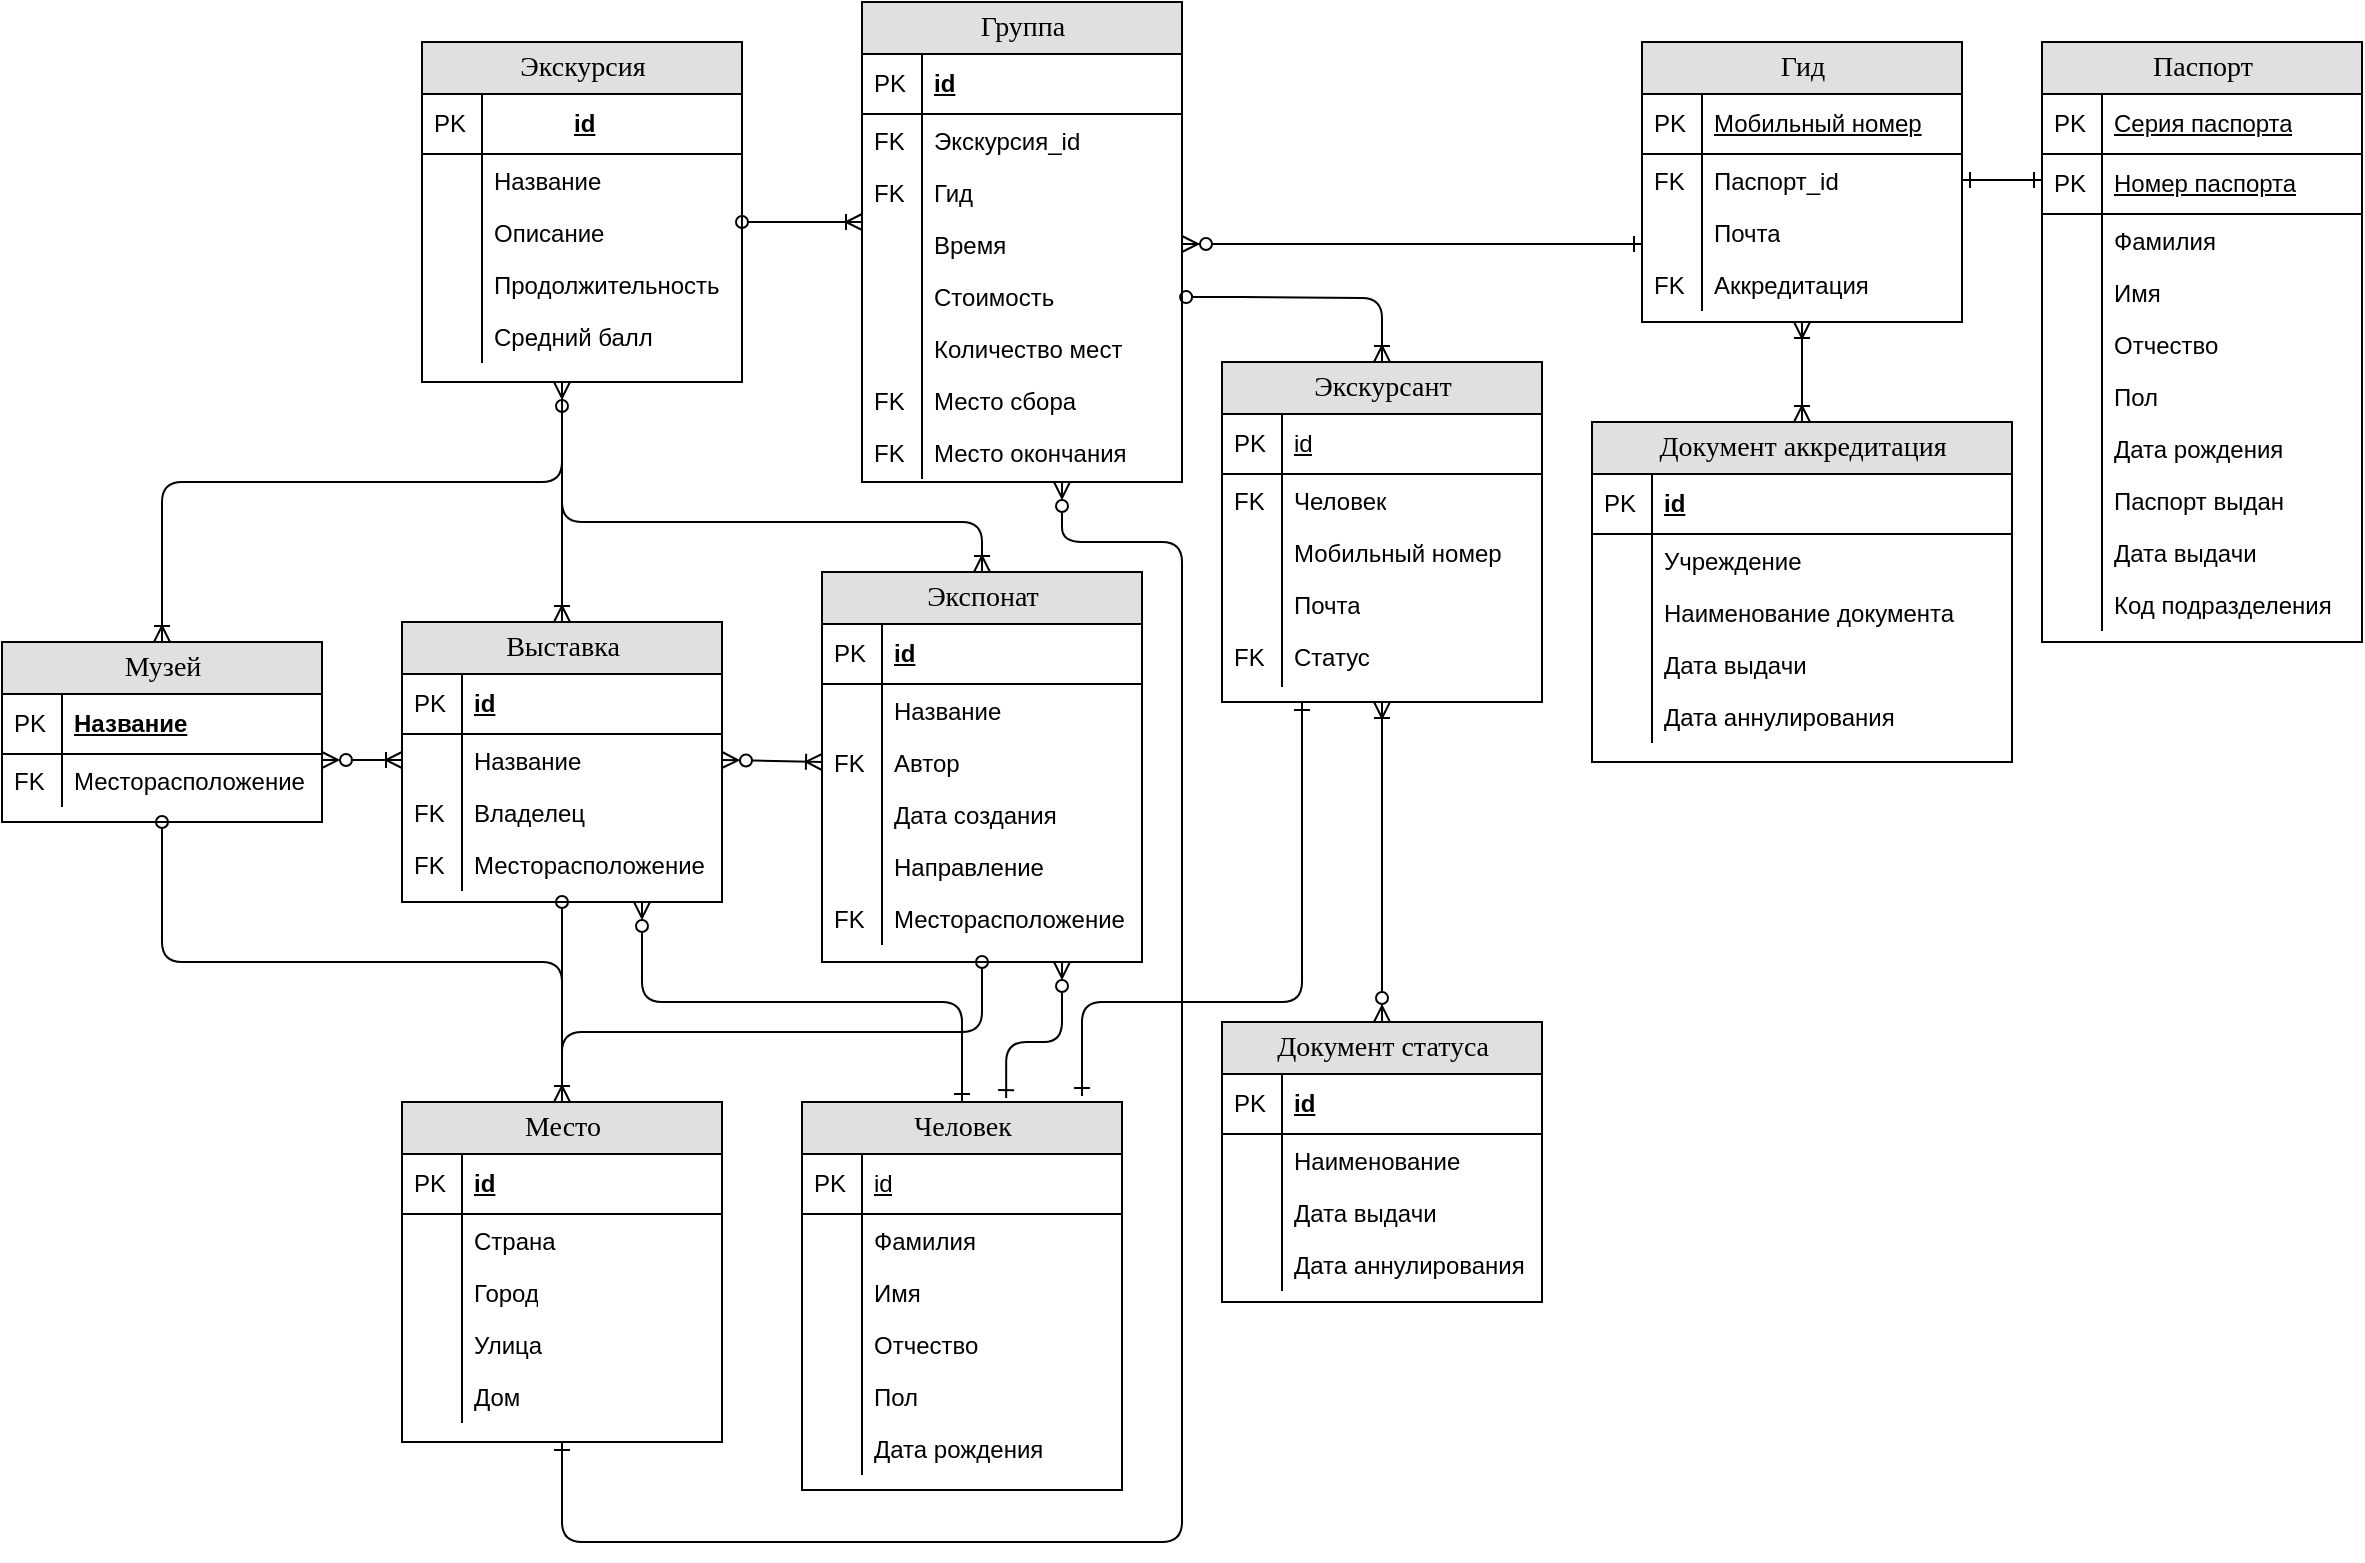 <mxfile version="15.5.8" type="device"><diagram name="Page-1" id="e56a1550-8fbb-45ad-956c-1786394a9013"><mxGraphModel dx="1866" dy="-24" grid="1" gridSize="10" guides="1" tooltips="1" connect="1" arrows="1" fold="1" page="1" pageScale="1" pageWidth="1100" pageHeight="850" background="none" math="0" shadow="0"><root><mxCell id="0"/><mxCell id="1" parent="0"/><mxCell id="u1jYamHM47Ln7ukONdPh-6" value="Экскурсия" style="swimlane;html=1;fontStyle=0;childLayout=stackLayout;horizontal=1;startSize=26;fillColor=#e0e0e0;horizontalStack=0;resizeParent=1;resizeLast=0;collapsible=1;marginBottom=0;swimlaneFillColor=#ffffff;align=center;rounded=0;shadow=0;comic=0;labelBackgroundColor=none;strokeWidth=1;fontFamily=Verdana;fontSize=14;swimlaneLine=1;" parent="1" vertex="1"><mxGeometry x="250" y="930" width="160" height="170" as="geometry"/></mxCell><mxCell id="u1jYamHM47Ln7ukONdPh-7" value="&lt;blockquote style=&quot;margin: 0 0 0 40px ; border: none ; padding: 0px&quot;&gt;id&lt;/blockquote&gt;" style="shape=partialRectangle;top=0;left=0;right=0;bottom=1;html=1;align=left;verticalAlign=middle;fillColor=none;spacingLeft=34;spacingRight=4;whiteSpace=wrap;overflow=hidden;rotatable=0;points=[[0,0.5],[1,0.5]];portConstraint=eastwest;dropTarget=0;fontStyle=5;" parent="u1jYamHM47Ln7ukONdPh-6" vertex="1"><mxGeometry y="26" width="160" height="30" as="geometry"/></mxCell><mxCell id="u1jYamHM47Ln7ukONdPh-8" value="PK" style="shape=partialRectangle;top=0;left=0;bottom=0;html=1;fillColor=none;align=left;verticalAlign=middle;spacingLeft=4;spacingRight=4;whiteSpace=wrap;overflow=hidden;rotatable=0;points=[];portConstraint=eastwest;part=1;" parent="u1jYamHM47Ln7ukONdPh-7" vertex="1" connectable="0"><mxGeometry width="30" height="30" as="geometry"/></mxCell><mxCell id="u1jYamHM47Ln7ukONdPh-207" value="Название" style="shape=partialRectangle;top=0;left=0;right=0;bottom=0;html=1;align=left;verticalAlign=top;fillColor=none;spacingLeft=34;spacingRight=4;whiteSpace=wrap;overflow=hidden;rotatable=0;points=[[0,0.5],[1,0.5]];portConstraint=eastwest;dropTarget=0;" parent="u1jYamHM47Ln7ukONdPh-6" vertex="1"><mxGeometry y="56" width="160" height="26" as="geometry"/></mxCell><mxCell id="u1jYamHM47Ln7ukONdPh-208" value="" style="shape=partialRectangle;top=0;left=0;bottom=0;html=1;fillColor=none;align=left;verticalAlign=top;spacingLeft=4;spacingRight=4;whiteSpace=wrap;overflow=hidden;rotatable=0;points=[];portConstraint=eastwest;part=1;" parent="u1jYamHM47Ln7ukONdPh-207" vertex="1" connectable="0"><mxGeometry width="30" height="26" as="geometry"/></mxCell><mxCell id="u1jYamHM47Ln7ukONdPh-209" value="Описание" style="shape=partialRectangle;top=0;left=0;right=0;bottom=0;html=1;align=left;verticalAlign=top;fillColor=none;spacingLeft=34;spacingRight=4;whiteSpace=wrap;overflow=hidden;rotatable=0;points=[[0,0.5],[1,0.5]];portConstraint=eastwest;dropTarget=0;" parent="u1jYamHM47Ln7ukONdPh-6" vertex="1"><mxGeometry y="82" width="160" height="26" as="geometry"/></mxCell><mxCell id="u1jYamHM47Ln7ukONdPh-210" value="" style="shape=partialRectangle;top=0;left=0;bottom=0;html=1;fillColor=none;align=left;verticalAlign=top;spacingLeft=4;spacingRight=4;whiteSpace=wrap;overflow=hidden;rotatable=0;points=[];portConstraint=eastwest;part=1;" parent="u1jYamHM47Ln7ukONdPh-209" vertex="1" connectable="0"><mxGeometry width="30" height="26" as="geometry"/></mxCell><mxCell id="u1jYamHM47Ln7ukONdPh-142" value="Продолжительность" style="shape=partialRectangle;top=0;left=0;right=0;bottom=0;html=1;align=left;verticalAlign=top;fillColor=none;spacingLeft=34;spacingRight=4;whiteSpace=wrap;overflow=hidden;rotatable=0;points=[[0,0.5],[1,0.5]];portConstraint=eastwest;dropTarget=0;" parent="u1jYamHM47Ln7ukONdPh-6" vertex="1"><mxGeometry y="108" width="160" height="26" as="geometry"/></mxCell><mxCell id="u1jYamHM47Ln7ukONdPh-143" value="" style="shape=partialRectangle;top=0;left=0;bottom=0;html=1;fillColor=none;align=left;verticalAlign=top;spacingLeft=4;spacingRight=4;whiteSpace=wrap;overflow=hidden;rotatable=0;points=[];portConstraint=eastwest;part=1;" parent="u1jYamHM47Ln7ukONdPh-142" vertex="1" connectable="0"><mxGeometry width="30" height="26" as="geometry"/></mxCell><mxCell id="u1jYamHM47Ln7ukONdPh-193" value="Средний балл" style="shape=partialRectangle;top=0;left=0;right=0;bottom=0;html=1;align=left;verticalAlign=top;fillColor=none;spacingLeft=34;spacingRight=4;whiteSpace=wrap;overflow=hidden;rotatable=0;points=[[0,0.5],[1,0.5]];portConstraint=eastwest;dropTarget=0;" parent="u1jYamHM47Ln7ukONdPh-6" vertex="1"><mxGeometry y="134" width="160" height="26" as="geometry"/></mxCell><mxCell id="u1jYamHM47Ln7ukONdPh-194" value="" style="shape=partialRectangle;top=0;left=0;bottom=0;html=1;fillColor=none;align=left;verticalAlign=top;spacingLeft=4;spacingRight=4;whiteSpace=wrap;overflow=hidden;rotatable=0;points=[];portConstraint=eastwest;part=1;" parent="u1jYamHM47Ln7ukONdPh-193" vertex="1" connectable="0"><mxGeometry width="30" height="26" as="geometry"/></mxCell><mxCell id="u1jYamHM47Ln7ukONdPh-17" value="Группа" style="swimlane;html=1;fontStyle=0;childLayout=stackLayout;horizontal=1;startSize=26;fillColor=#e0e0e0;horizontalStack=0;resizeParent=1;resizeLast=0;collapsible=1;marginBottom=0;swimlaneFillColor=#ffffff;align=center;rounded=0;shadow=0;comic=0;labelBackgroundColor=none;strokeWidth=1;fontFamily=Verdana;fontSize=14;swimlaneLine=1;" parent="1" vertex="1"><mxGeometry x="470" y="910" width="160" height="240" as="geometry"/></mxCell><mxCell id="u1jYamHM47Ln7ukONdPh-18" value="id" style="shape=partialRectangle;top=0;left=0;right=0;bottom=1;html=1;align=left;verticalAlign=middle;fillColor=none;spacingLeft=34;spacingRight=4;whiteSpace=wrap;overflow=hidden;rotatable=0;points=[[0,0.5],[1,0.5]];portConstraint=eastwest;dropTarget=0;fontStyle=5;" parent="u1jYamHM47Ln7ukONdPh-17" vertex="1"><mxGeometry y="26" width="160" height="30" as="geometry"/></mxCell><mxCell id="u1jYamHM47Ln7ukONdPh-19" value="PK" style="shape=partialRectangle;top=0;left=0;bottom=0;html=1;fillColor=none;align=left;verticalAlign=middle;spacingLeft=4;spacingRight=4;whiteSpace=wrap;overflow=hidden;rotatable=0;points=[];portConstraint=eastwest;part=1;" parent="u1jYamHM47Ln7ukONdPh-18" vertex="1" connectable="0"><mxGeometry width="30" height="30" as="geometry"/></mxCell><mxCell id="u1jYamHM47Ln7ukONdPh-203" value="Экскурсия_id&lt;br&gt;" style="shape=partialRectangle;top=0;left=0;right=0;bottom=0;html=1;align=left;verticalAlign=top;fillColor=none;spacingLeft=34;spacingRight=4;whiteSpace=wrap;overflow=hidden;rotatable=0;points=[[0,0.5],[1,0.5]];portConstraint=eastwest;dropTarget=0;" parent="u1jYamHM47Ln7ukONdPh-17" vertex="1"><mxGeometry y="56" width="160" height="26" as="geometry"/></mxCell><mxCell id="u1jYamHM47Ln7ukONdPh-204" value="FK" style="shape=partialRectangle;top=0;left=0;bottom=0;html=1;fillColor=none;align=left;verticalAlign=top;spacingLeft=4;spacingRight=4;whiteSpace=wrap;overflow=hidden;rotatable=0;points=[];portConstraint=eastwest;part=1;" parent="u1jYamHM47Ln7ukONdPh-203" vertex="1" connectable="0"><mxGeometry width="30" height="26" as="geometry"/></mxCell><mxCell id="u1jYamHM47Ln7ukONdPh-144" value="Гид&lt;br&gt;" style="shape=partialRectangle;top=0;left=0;right=0;bottom=0;html=1;align=left;verticalAlign=top;fillColor=none;spacingLeft=34;spacingRight=4;whiteSpace=wrap;overflow=hidden;rotatable=0;points=[[0,0.5],[1,0.5]];portConstraint=eastwest;dropTarget=0;" parent="u1jYamHM47Ln7ukONdPh-17" vertex="1"><mxGeometry y="82" width="160" height="26" as="geometry"/></mxCell><mxCell id="u1jYamHM47Ln7ukONdPh-145" value="FK" style="shape=partialRectangle;top=0;left=0;bottom=0;html=1;fillColor=none;align=left;verticalAlign=top;spacingLeft=4;spacingRight=4;whiteSpace=wrap;overflow=hidden;rotatable=0;points=[];portConstraint=eastwest;part=1;" parent="u1jYamHM47Ln7ukONdPh-144" vertex="1" connectable="0"><mxGeometry width="30" height="26" as="geometry"/></mxCell><mxCell id="u1jYamHM47Ln7ukONdPh-148" value="Время" style="shape=partialRectangle;top=0;left=0;right=0;bottom=0;html=1;align=left;verticalAlign=top;fillColor=none;spacingLeft=34;spacingRight=4;whiteSpace=wrap;overflow=hidden;rotatable=0;points=[[0,0.5],[1,0.5]];portConstraint=eastwest;dropTarget=0;" parent="u1jYamHM47Ln7ukONdPh-17" vertex="1"><mxGeometry y="108" width="160" height="26" as="geometry"/></mxCell><mxCell id="u1jYamHM47Ln7ukONdPh-149" value="" style="shape=partialRectangle;top=0;left=0;bottom=0;html=1;fillColor=none;align=left;verticalAlign=top;spacingLeft=4;spacingRight=4;whiteSpace=wrap;overflow=hidden;rotatable=0;points=[];portConstraint=eastwest;part=1;" parent="u1jYamHM47Ln7ukONdPh-148" vertex="1" connectable="0"><mxGeometry width="30" height="26" as="geometry"/></mxCell><mxCell id="u1jYamHM47Ln7ukONdPh-146" value="Стоимость" style="shape=partialRectangle;top=0;left=0;right=0;bottom=0;html=1;align=left;verticalAlign=top;fillColor=none;spacingLeft=34;spacingRight=4;whiteSpace=wrap;overflow=hidden;rotatable=0;points=[[0,0.5],[1,0.5]];portConstraint=eastwest;dropTarget=0;" parent="u1jYamHM47Ln7ukONdPh-17" vertex="1"><mxGeometry y="134" width="160" height="26" as="geometry"/></mxCell><mxCell id="u1jYamHM47Ln7ukONdPh-147" value="" style="shape=partialRectangle;top=0;left=0;bottom=0;html=1;fillColor=none;align=left;verticalAlign=top;spacingLeft=4;spacingRight=4;whiteSpace=wrap;overflow=hidden;rotatable=0;points=[];portConstraint=eastwest;part=1;" parent="u1jYamHM47Ln7ukONdPh-146" vertex="1" connectable="0"><mxGeometry width="30" height="26" as="geometry"/></mxCell><mxCell id="u1jYamHM47Ln7ukONdPh-183" value="Количество мест" style="shape=partialRectangle;top=0;left=0;right=0;bottom=0;html=1;align=left;verticalAlign=top;fillColor=none;spacingLeft=34;spacingRight=4;whiteSpace=wrap;overflow=hidden;rotatable=0;points=[[0,0.5],[1,0.5]];portConstraint=eastwest;dropTarget=0;" parent="u1jYamHM47Ln7ukONdPh-17" vertex="1"><mxGeometry y="160" width="160" height="26" as="geometry"/></mxCell><mxCell id="u1jYamHM47Ln7ukONdPh-184" value="" style="shape=partialRectangle;top=0;left=0;bottom=0;html=1;fillColor=none;align=left;verticalAlign=top;spacingLeft=4;spacingRight=4;whiteSpace=wrap;overflow=hidden;rotatable=0;points=[];portConstraint=eastwest;part=1;" parent="u1jYamHM47Ln7ukONdPh-183" vertex="1" connectable="0"><mxGeometry width="30" height="26" as="geometry"/></mxCell><mxCell id="u1jYamHM47Ln7ukONdPh-212" value="Место сбора" style="shape=partialRectangle;top=0;left=0;right=0;bottom=0;html=1;align=left;verticalAlign=top;fillColor=none;spacingLeft=34;spacingRight=4;whiteSpace=wrap;overflow=hidden;rotatable=0;points=[[0,0.5],[1,0.5]];portConstraint=eastwest;dropTarget=0;" parent="u1jYamHM47Ln7ukONdPh-17" vertex="1"><mxGeometry y="186" width="160" height="26" as="geometry"/></mxCell><mxCell id="u1jYamHM47Ln7ukONdPh-213" value="FK&lt;br&gt;" style="shape=partialRectangle;top=0;left=0;bottom=0;html=1;fillColor=none;align=left;verticalAlign=top;spacingLeft=4;spacingRight=4;whiteSpace=wrap;overflow=hidden;rotatable=0;points=[];portConstraint=eastwest;part=1;" parent="u1jYamHM47Ln7ukONdPh-212" vertex="1" connectable="0"><mxGeometry width="30" height="26" as="geometry"/></mxCell><mxCell id="u1jYamHM47Ln7ukONdPh-214" value="Место окончания" style="shape=partialRectangle;top=0;left=0;right=0;bottom=0;html=1;align=left;verticalAlign=top;fillColor=none;spacingLeft=34;spacingRight=4;whiteSpace=wrap;overflow=hidden;rotatable=0;points=[[0,0.5],[1,0.5]];portConstraint=eastwest;dropTarget=0;" parent="u1jYamHM47Ln7ukONdPh-17" vertex="1"><mxGeometry y="212" width="160" height="26" as="geometry"/></mxCell><mxCell id="u1jYamHM47Ln7ukONdPh-215" value="FK&lt;br&gt;" style="shape=partialRectangle;top=0;left=0;bottom=0;html=1;fillColor=none;align=left;verticalAlign=top;spacingLeft=4;spacingRight=4;whiteSpace=wrap;overflow=hidden;rotatable=0;points=[];portConstraint=eastwest;part=1;" parent="u1jYamHM47Ln7ukONdPh-214" vertex="1" connectable="0"><mxGeometry width="30" height="26" as="geometry"/></mxCell><mxCell id="u1jYamHM47Ln7ukONdPh-24" value="Музей" style="swimlane;html=1;fontStyle=0;childLayout=stackLayout;horizontal=1;startSize=26;fillColor=#e0e0e0;horizontalStack=0;resizeParent=1;resizeLast=0;collapsible=1;marginBottom=0;swimlaneFillColor=#ffffff;align=center;rounded=0;shadow=0;comic=0;labelBackgroundColor=none;strokeWidth=1;fontFamily=Verdana;fontSize=14;swimlaneLine=1;" parent="1" vertex="1"><mxGeometry x="40" y="1230" width="160" height="90" as="geometry"/></mxCell><mxCell id="u1jYamHM47Ln7ukONdPh-25" value="Название" style="shape=partialRectangle;top=0;left=0;right=0;bottom=1;html=1;align=left;verticalAlign=middle;fillColor=none;spacingLeft=34;spacingRight=4;whiteSpace=wrap;overflow=hidden;rotatable=0;points=[[0,0.5],[1,0.5]];portConstraint=eastwest;dropTarget=0;fontStyle=5;" parent="u1jYamHM47Ln7ukONdPh-24" vertex="1"><mxGeometry y="26" width="160" height="30" as="geometry"/></mxCell><mxCell id="u1jYamHM47Ln7ukONdPh-26" value="PK" style="shape=partialRectangle;top=0;left=0;bottom=0;html=1;fillColor=none;align=left;verticalAlign=middle;spacingLeft=4;spacingRight=4;whiteSpace=wrap;overflow=hidden;rotatable=0;points=[];portConstraint=eastwest;part=1;" parent="u1jYamHM47Ln7ukONdPh-25" vertex="1" connectable="0"><mxGeometry width="30" height="30" as="geometry"/></mxCell><mxCell id="u1jYamHM47Ln7ukONdPh-232" value="Месторасположение" style="shape=partialRectangle;top=0;left=0;right=0;bottom=0;html=1;align=left;verticalAlign=top;fillColor=none;spacingLeft=34;spacingRight=4;whiteSpace=wrap;overflow=hidden;rotatable=0;points=[[0,0.5],[1,0.5]];portConstraint=eastwest;dropTarget=0;" parent="u1jYamHM47Ln7ukONdPh-24" vertex="1"><mxGeometry y="56" width="160" height="26" as="geometry"/></mxCell><mxCell id="u1jYamHM47Ln7ukONdPh-233" value="FK" style="shape=partialRectangle;top=0;left=0;bottom=0;html=1;fillColor=none;align=left;verticalAlign=top;spacingLeft=4;spacingRight=4;whiteSpace=wrap;overflow=hidden;rotatable=0;points=[];portConstraint=eastwest;part=1;" parent="u1jYamHM47Ln7ukONdPh-232" vertex="1" connectable="0"><mxGeometry width="30" height="26" as="geometry"/></mxCell><mxCell id="u1jYamHM47Ln7ukONdPh-40" value="Выставка" style="swimlane;html=1;fontStyle=0;childLayout=stackLayout;horizontal=1;startSize=26;fillColor=#e0e0e0;horizontalStack=0;resizeParent=1;resizeLast=0;collapsible=1;marginBottom=0;swimlaneFillColor=#ffffff;align=center;rounded=0;shadow=0;comic=0;labelBackgroundColor=none;strokeWidth=1;fontFamily=Verdana;fontSize=14;swimlaneLine=1;" parent="1" vertex="1"><mxGeometry x="240" y="1220" width="160" height="140" as="geometry"/></mxCell><mxCell id="u1jYamHM47Ln7ukONdPh-41" value="id" style="shape=partialRectangle;top=0;left=0;right=0;bottom=1;html=1;align=left;verticalAlign=middle;fillColor=none;spacingLeft=34;spacingRight=4;whiteSpace=wrap;overflow=hidden;rotatable=0;points=[[0,0.5],[1,0.5]];portConstraint=eastwest;dropTarget=0;fontStyle=5;" parent="u1jYamHM47Ln7ukONdPh-40" vertex="1"><mxGeometry y="26" width="160" height="30" as="geometry"/></mxCell><mxCell id="u1jYamHM47Ln7ukONdPh-42" value="PK" style="shape=partialRectangle;top=0;left=0;bottom=0;html=1;fillColor=none;align=left;verticalAlign=middle;spacingLeft=4;spacingRight=4;whiteSpace=wrap;overflow=hidden;rotatable=0;points=[];portConstraint=eastwest;part=1;" parent="u1jYamHM47Ln7ukONdPh-41" vertex="1" connectable="0"><mxGeometry width="30" height="30" as="geometry"/></mxCell><mxCell id="u1jYamHM47Ln7ukONdPh-43" value="Название" style="shape=partialRectangle;top=0;left=0;right=0;bottom=0;html=1;align=left;verticalAlign=top;fillColor=none;spacingLeft=34;spacingRight=4;whiteSpace=wrap;overflow=hidden;rotatable=0;points=[[0,0.5],[1,0.5]];portConstraint=eastwest;dropTarget=0;" parent="u1jYamHM47Ln7ukONdPh-40" vertex="1"><mxGeometry y="56" width="160" height="26" as="geometry"/></mxCell><mxCell id="u1jYamHM47Ln7ukONdPh-44" value="" style="shape=partialRectangle;top=0;left=0;bottom=0;html=1;fillColor=none;align=left;verticalAlign=top;spacingLeft=4;spacingRight=4;whiteSpace=wrap;overflow=hidden;rotatable=0;points=[];portConstraint=eastwest;part=1;" parent="u1jYamHM47Ln7ukONdPh-43" vertex="1" connectable="0"><mxGeometry width="30" height="26" as="geometry"/></mxCell><mxCell id="u1jYamHM47Ln7ukONdPh-130" value="Владелец" style="shape=partialRectangle;top=0;left=0;right=0;bottom=0;html=1;align=left;verticalAlign=top;fillColor=none;spacingLeft=34;spacingRight=4;whiteSpace=wrap;overflow=hidden;rotatable=0;points=[[0,0.5],[1,0.5]];portConstraint=eastwest;dropTarget=0;" parent="u1jYamHM47Ln7ukONdPh-40" vertex="1"><mxGeometry y="82" width="160" height="26" as="geometry"/></mxCell><mxCell id="u1jYamHM47Ln7ukONdPh-131" value="FK" style="shape=partialRectangle;top=0;left=0;bottom=0;html=1;fillColor=none;align=left;verticalAlign=top;spacingLeft=4;spacingRight=4;whiteSpace=wrap;overflow=hidden;rotatable=0;points=[];portConstraint=eastwest;part=1;" parent="u1jYamHM47Ln7ukONdPh-130" vertex="1" connectable="0"><mxGeometry width="30" height="26" as="geometry"/></mxCell><mxCell id="u1jYamHM47Ln7ukONdPh-230" value="Месторасположение" style="shape=partialRectangle;top=0;left=0;right=0;bottom=0;html=1;align=left;verticalAlign=top;fillColor=none;spacingLeft=34;spacingRight=4;whiteSpace=wrap;overflow=hidden;rotatable=0;points=[[0,0.5],[1,0.5]];portConstraint=eastwest;dropTarget=0;" parent="u1jYamHM47Ln7ukONdPh-40" vertex="1"><mxGeometry y="108" width="160" height="26" as="geometry"/></mxCell><mxCell id="u1jYamHM47Ln7ukONdPh-231" value="FK" style="shape=partialRectangle;top=0;left=0;bottom=0;html=1;fillColor=none;align=left;verticalAlign=top;spacingLeft=4;spacingRight=4;whiteSpace=wrap;overflow=hidden;rotatable=0;points=[];portConstraint=eastwest;part=1;" parent="u1jYamHM47Ln7ukONdPh-230" vertex="1" connectable="0"><mxGeometry width="30" height="26" as="geometry"/></mxCell><mxCell id="u1jYamHM47Ln7ukONdPh-45" value="Экспонат" style="swimlane;html=1;fontStyle=0;childLayout=stackLayout;horizontal=1;startSize=26;fillColor=#e0e0e0;horizontalStack=0;resizeParent=1;resizeLast=0;collapsible=1;marginBottom=0;swimlaneFillColor=#ffffff;align=center;rounded=0;shadow=0;comic=0;labelBackgroundColor=none;strokeWidth=1;fontFamily=Verdana;fontSize=14;swimlaneLine=1;" parent="1" vertex="1"><mxGeometry x="450" y="1195" width="160" height="195" as="geometry"/></mxCell><mxCell id="u1jYamHM47Ln7ukONdPh-46" value="id" style="shape=partialRectangle;top=0;left=0;right=0;bottom=1;html=1;align=left;verticalAlign=middle;fillColor=none;spacingLeft=34;spacingRight=4;whiteSpace=wrap;overflow=hidden;rotatable=0;points=[[0,0.5],[1,0.5]];portConstraint=eastwest;dropTarget=0;fontStyle=5;" parent="u1jYamHM47Ln7ukONdPh-45" vertex="1"><mxGeometry y="26" width="160" height="30" as="geometry"/></mxCell><mxCell id="u1jYamHM47Ln7ukONdPh-47" value="PK" style="shape=partialRectangle;top=0;left=0;bottom=0;html=1;fillColor=none;align=left;verticalAlign=middle;spacingLeft=4;spacingRight=4;whiteSpace=wrap;overflow=hidden;rotatable=0;points=[];portConstraint=eastwest;part=1;" parent="u1jYamHM47Ln7ukONdPh-46" vertex="1" connectable="0"><mxGeometry width="30" height="30" as="geometry"/></mxCell><mxCell id="u1jYamHM47Ln7ukONdPh-48" value="Название" style="shape=partialRectangle;top=0;left=0;right=0;bottom=0;html=1;align=left;verticalAlign=top;fillColor=none;spacingLeft=34;spacingRight=4;whiteSpace=wrap;overflow=hidden;rotatable=0;points=[[0,0.5],[1,0.5]];portConstraint=eastwest;dropTarget=0;" parent="u1jYamHM47Ln7ukONdPh-45" vertex="1"><mxGeometry y="56" width="160" height="26" as="geometry"/></mxCell><mxCell id="u1jYamHM47Ln7ukONdPh-49" value="" style="shape=partialRectangle;top=0;left=0;bottom=0;html=1;fillColor=none;align=left;verticalAlign=top;spacingLeft=4;spacingRight=4;whiteSpace=wrap;overflow=hidden;rotatable=0;points=[];portConstraint=eastwest;part=1;" parent="u1jYamHM47Ln7ukONdPh-48" vertex="1" connectable="0"><mxGeometry width="30" height="26" as="geometry"/></mxCell><mxCell id="u1jYamHM47Ln7ukONdPh-124" value="Автор" style="shape=partialRectangle;top=0;left=0;right=0;bottom=0;html=1;align=left;verticalAlign=top;fillColor=none;spacingLeft=34;spacingRight=4;whiteSpace=wrap;overflow=hidden;rotatable=0;points=[[0,0.5],[1,0.5]];portConstraint=eastwest;dropTarget=0;" parent="u1jYamHM47Ln7ukONdPh-45" vertex="1"><mxGeometry y="82" width="160" height="26" as="geometry"/></mxCell><mxCell id="u1jYamHM47Ln7ukONdPh-125" value="FK" style="shape=partialRectangle;top=0;left=0;bottom=0;html=1;fillColor=none;align=left;verticalAlign=top;spacingLeft=4;spacingRight=4;whiteSpace=wrap;overflow=hidden;rotatable=0;points=[];portConstraint=eastwest;part=1;" parent="u1jYamHM47Ln7ukONdPh-124" vertex="1" connectable="0"><mxGeometry width="30" height="26" as="geometry"/></mxCell><mxCell id="u1jYamHM47Ln7ukONdPh-126" value="Дата создания" style="shape=partialRectangle;top=0;left=0;right=0;bottom=0;html=1;align=left;verticalAlign=top;fillColor=none;spacingLeft=34;spacingRight=4;whiteSpace=wrap;overflow=hidden;rotatable=0;points=[[0,0.5],[1,0.5]];portConstraint=eastwest;dropTarget=0;" parent="u1jYamHM47Ln7ukONdPh-45" vertex="1"><mxGeometry y="108" width="160" height="26" as="geometry"/></mxCell><mxCell id="u1jYamHM47Ln7ukONdPh-127" value="" style="shape=partialRectangle;top=0;left=0;bottom=0;html=1;fillColor=none;align=left;verticalAlign=top;spacingLeft=4;spacingRight=4;whiteSpace=wrap;overflow=hidden;rotatable=0;points=[];portConstraint=eastwest;part=1;" parent="u1jYamHM47Ln7ukONdPh-126" vertex="1" connectable="0"><mxGeometry width="30" height="26" as="geometry"/></mxCell><mxCell id="u1jYamHM47Ln7ukONdPh-128" value="Направление" style="shape=partialRectangle;top=0;left=0;right=0;bottom=0;html=1;align=left;verticalAlign=top;fillColor=none;spacingLeft=34;spacingRight=4;whiteSpace=wrap;overflow=hidden;rotatable=0;points=[[0,0.5],[1,0.5]];portConstraint=eastwest;dropTarget=0;" parent="u1jYamHM47Ln7ukONdPh-45" vertex="1"><mxGeometry y="134" width="160" height="26" as="geometry"/></mxCell><mxCell id="u1jYamHM47Ln7ukONdPh-129" value="" style="shape=partialRectangle;top=0;left=0;bottom=0;html=1;fillColor=none;align=left;verticalAlign=top;spacingLeft=4;spacingRight=4;whiteSpace=wrap;overflow=hidden;rotatable=0;points=[];portConstraint=eastwest;part=1;" parent="u1jYamHM47Ln7ukONdPh-128" vertex="1" connectable="0"><mxGeometry width="30" height="26" as="geometry"/></mxCell><mxCell id="u1jYamHM47Ln7ukONdPh-134" value="Месторасположение" style="shape=partialRectangle;top=0;left=0;right=0;bottom=0;html=1;align=left;verticalAlign=top;fillColor=none;spacingLeft=34;spacingRight=4;whiteSpace=wrap;overflow=hidden;rotatable=0;points=[[0,0.5],[1,0.5]];portConstraint=eastwest;dropTarget=0;" parent="u1jYamHM47Ln7ukONdPh-45" vertex="1"><mxGeometry y="160" width="160" height="26" as="geometry"/></mxCell><mxCell id="u1jYamHM47Ln7ukONdPh-135" value="FK" style="shape=partialRectangle;top=0;left=0;bottom=0;html=1;fillColor=none;align=left;verticalAlign=top;spacingLeft=4;spacingRight=4;whiteSpace=wrap;overflow=hidden;rotatable=0;points=[];portConstraint=eastwest;part=1;" parent="u1jYamHM47Ln7ukONdPh-134" vertex="1" connectable="0"><mxGeometry width="30" height="26" as="geometry"/></mxCell><mxCell id="u1jYamHM47Ln7ukONdPh-60" value="Документ&amp;nbsp;аккредитация" style="swimlane;html=1;fontStyle=0;childLayout=stackLayout;horizontal=1;startSize=26;fillColor=#e0e0e0;horizontalStack=0;resizeParent=1;resizeLast=0;collapsible=1;marginBottom=0;swimlaneFillColor=#ffffff;align=center;rounded=0;shadow=0;comic=0;labelBackgroundColor=none;strokeWidth=1;fontFamily=Verdana;fontSize=14;swimlaneLine=1;" parent="1" vertex="1"><mxGeometry x="835" y="1120" width="210" height="170" as="geometry"/></mxCell><mxCell id="u1jYamHM47Ln7ukONdPh-61" value="id" style="shape=partialRectangle;top=0;left=0;right=0;bottom=1;html=1;align=left;verticalAlign=middle;fillColor=none;spacingLeft=34;spacingRight=4;whiteSpace=wrap;overflow=hidden;rotatable=0;points=[[0,0.5],[1,0.5]];portConstraint=eastwest;dropTarget=0;fontStyle=5;" parent="u1jYamHM47Ln7ukONdPh-60" vertex="1"><mxGeometry y="26" width="210" height="30" as="geometry"/></mxCell><mxCell id="u1jYamHM47Ln7ukONdPh-62" value="PK" style="shape=partialRectangle;top=0;left=0;bottom=0;html=1;fillColor=none;align=left;verticalAlign=middle;spacingLeft=4;spacingRight=4;whiteSpace=wrap;overflow=hidden;rotatable=0;points=[];portConstraint=eastwest;part=1;" parent="u1jYamHM47Ln7ukONdPh-61" vertex="1" connectable="0"><mxGeometry width="30" height="30" as="geometry"/></mxCell><mxCell id="u1jYamHM47Ln7ukONdPh-63" value="Учреждение" style="shape=partialRectangle;top=0;left=0;right=0;bottom=0;html=1;align=left;verticalAlign=top;fillColor=none;spacingLeft=34;spacingRight=4;whiteSpace=wrap;overflow=hidden;rotatable=0;points=[[0,0.5],[1,0.5]];portConstraint=eastwest;dropTarget=0;" parent="u1jYamHM47Ln7ukONdPh-60" vertex="1"><mxGeometry y="56" width="210" height="26" as="geometry"/></mxCell><mxCell id="u1jYamHM47Ln7ukONdPh-64" value="" style="shape=partialRectangle;top=0;left=0;bottom=0;html=1;fillColor=none;align=left;verticalAlign=top;spacingLeft=4;spacingRight=4;whiteSpace=wrap;overflow=hidden;rotatable=0;points=[];portConstraint=eastwest;part=1;" parent="u1jYamHM47Ln7ukONdPh-63" vertex="1" connectable="0"><mxGeometry width="30" height="26" as="geometry"/></mxCell><mxCell id="u1jYamHM47Ln7ukONdPh-205" value="Наименование документа" style="shape=partialRectangle;top=0;left=0;right=0;bottom=0;html=1;align=left;verticalAlign=top;fillColor=none;spacingLeft=34;spacingRight=4;whiteSpace=wrap;overflow=hidden;rotatable=0;points=[[0,0.5],[1,0.5]];portConstraint=eastwest;dropTarget=0;" parent="u1jYamHM47Ln7ukONdPh-60" vertex="1"><mxGeometry y="82" width="210" height="26" as="geometry"/></mxCell><mxCell id="u1jYamHM47Ln7ukONdPh-206" value="" style="shape=partialRectangle;top=0;left=0;bottom=0;html=1;fillColor=none;align=left;verticalAlign=top;spacingLeft=4;spacingRight=4;whiteSpace=wrap;overflow=hidden;rotatable=0;points=[];portConstraint=eastwest;part=1;" parent="u1jYamHM47Ln7ukONdPh-205" vertex="1" connectable="0"><mxGeometry width="30" height="26" as="geometry"/></mxCell><mxCell id="u1jYamHM47Ln7ukONdPh-247" value="Дата выдачи" style="shape=partialRectangle;top=0;left=0;right=0;bottom=0;html=1;align=left;verticalAlign=top;fillColor=none;spacingLeft=34;spacingRight=4;whiteSpace=wrap;overflow=hidden;rotatable=0;points=[[0,0.5],[1,0.5]];portConstraint=eastwest;dropTarget=0;" parent="u1jYamHM47Ln7ukONdPh-60" vertex="1"><mxGeometry y="108" width="210" height="26" as="geometry"/></mxCell><mxCell id="u1jYamHM47Ln7ukONdPh-248" value="" style="shape=partialRectangle;top=0;left=0;bottom=0;html=1;fillColor=none;align=left;verticalAlign=top;spacingLeft=4;spacingRight=4;whiteSpace=wrap;overflow=hidden;rotatable=0;points=[];portConstraint=eastwest;part=1;" parent="u1jYamHM47Ln7ukONdPh-247" vertex="1" connectable="0"><mxGeometry width="30" height="26" as="geometry"/></mxCell><mxCell id="u1jYamHM47Ln7ukONdPh-249" value="Дата&amp;nbsp;аннулирования" style="shape=partialRectangle;top=0;left=0;right=0;bottom=0;html=1;align=left;verticalAlign=top;fillColor=none;spacingLeft=34;spacingRight=4;whiteSpace=wrap;overflow=hidden;rotatable=0;points=[[0,0.5],[1,0.5]];portConstraint=eastwest;dropTarget=0;" parent="u1jYamHM47Ln7ukONdPh-60" vertex="1"><mxGeometry y="134" width="210" height="26" as="geometry"/></mxCell><mxCell id="u1jYamHM47Ln7ukONdPh-250" value="" style="shape=partialRectangle;top=0;left=0;bottom=0;html=1;fillColor=none;align=left;verticalAlign=top;spacingLeft=4;spacingRight=4;whiteSpace=wrap;overflow=hidden;rotatable=0;points=[];portConstraint=eastwest;part=1;" parent="u1jYamHM47Ln7ukONdPh-249" vertex="1" connectable="0"><mxGeometry width="30" height="26" as="geometry"/></mxCell><mxCell id="u1jYamHM47Ln7ukONdPh-65" value="Экскурсант" style="swimlane;html=1;fontStyle=0;childLayout=stackLayout;horizontal=1;startSize=26;fillColor=#e0e0e0;horizontalStack=0;resizeParent=1;resizeLast=0;collapsible=1;marginBottom=0;swimlaneFillColor=#ffffff;align=center;rounded=0;shadow=0;comic=0;labelBackgroundColor=none;strokeWidth=1;fontFamily=Verdana;fontSize=14;swimlaneLine=1;" parent="1" vertex="1"><mxGeometry x="650" y="1090" width="160" height="170" as="geometry"/></mxCell><mxCell id="u1jYamHM47Ln7ukONdPh-66" value="&lt;span style=&quot;font-weight: 400&quot;&gt;id&lt;/span&gt;" style="shape=partialRectangle;top=0;left=0;right=0;bottom=1;html=1;align=left;verticalAlign=middle;fillColor=none;spacingLeft=34;spacingRight=4;whiteSpace=wrap;overflow=hidden;rotatable=0;points=[[0,0.5],[1,0.5]];portConstraint=eastwest;dropTarget=0;fontStyle=5;" parent="u1jYamHM47Ln7ukONdPh-65" vertex="1"><mxGeometry y="26" width="160" height="30" as="geometry"/></mxCell><mxCell id="u1jYamHM47Ln7ukONdPh-67" value="PK" style="shape=partialRectangle;top=0;left=0;bottom=0;html=1;fillColor=none;align=left;verticalAlign=middle;spacingLeft=4;spacingRight=4;whiteSpace=wrap;overflow=hidden;rotatable=0;points=[];portConstraint=eastwest;part=1;" parent="u1jYamHM47Ln7ukONdPh-66" vertex="1" connectable="0"><mxGeometry width="30" height="30" as="geometry"/></mxCell><mxCell id="u1jYamHM47Ln7ukONdPh-83" value="Человек" style="shape=partialRectangle;top=0;left=0;right=0;bottom=0;html=1;align=left;verticalAlign=top;fillColor=none;spacingLeft=34;spacingRight=4;whiteSpace=wrap;overflow=hidden;rotatable=0;points=[[0,0.5],[1,0.5]];portConstraint=eastwest;dropTarget=0;" parent="u1jYamHM47Ln7ukONdPh-65" vertex="1"><mxGeometry y="56" width="160" height="26" as="geometry"/></mxCell><mxCell id="u1jYamHM47Ln7ukONdPh-84" value="FK" style="shape=partialRectangle;top=0;left=0;bottom=0;html=1;fillColor=none;align=left;verticalAlign=top;spacingLeft=4;spacingRight=4;whiteSpace=wrap;overflow=hidden;rotatable=0;points=[];portConstraint=eastwest;part=1;" parent="u1jYamHM47Ln7ukONdPh-83" vertex="1" connectable="0"><mxGeometry width="30" height="26" as="geometry"/></mxCell><mxCell id="FkDP2fybqb46jegFg3cv-2" value="&lt;span&gt;Мобильный номер&lt;/span&gt;" style="shape=partialRectangle;top=0;left=0;right=0;bottom=0;html=1;align=left;verticalAlign=top;fillColor=none;spacingLeft=34;spacingRight=4;whiteSpace=wrap;overflow=hidden;rotatable=0;points=[[0,0.5],[1,0.5]];portConstraint=eastwest;dropTarget=0;" parent="u1jYamHM47Ln7ukONdPh-65" vertex="1"><mxGeometry y="82" width="160" height="26" as="geometry"/></mxCell><mxCell id="FkDP2fybqb46jegFg3cv-3" value="" style="shape=partialRectangle;top=0;left=0;bottom=0;html=1;fillColor=none;align=left;verticalAlign=top;spacingLeft=4;spacingRight=4;whiteSpace=wrap;overflow=hidden;rotatable=0;points=[];portConstraint=eastwest;part=1;" parent="FkDP2fybqb46jegFg3cv-2" vertex="1" connectable="0"><mxGeometry width="30" height="26" as="geometry"/></mxCell><mxCell id="u1jYamHM47Ln7ukONdPh-89" value="Почта" style="shape=partialRectangle;top=0;left=0;right=0;bottom=0;html=1;align=left;verticalAlign=top;fillColor=none;spacingLeft=34;spacingRight=4;whiteSpace=wrap;overflow=hidden;rotatable=0;points=[[0,0.5],[1,0.5]];portConstraint=eastwest;dropTarget=0;" parent="u1jYamHM47Ln7ukONdPh-65" vertex="1"><mxGeometry y="108" width="160" height="26" as="geometry"/></mxCell><mxCell id="u1jYamHM47Ln7ukONdPh-90" value="" style="shape=partialRectangle;top=0;left=0;bottom=0;html=1;fillColor=none;align=left;verticalAlign=top;spacingLeft=4;spacingRight=4;whiteSpace=wrap;overflow=hidden;rotatable=0;points=[];portConstraint=eastwest;part=1;" parent="u1jYamHM47Ln7ukONdPh-89" vertex="1" connectable="0"><mxGeometry width="30" height="26" as="geometry"/></mxCell><mxCell id="u1jYamHM47Ln7ukONdPh-118" value="Статус" style="shape=partialRectangle;top=0;left=0;right=0;bottom=0;html=1;align=left;verticalAlign=top;fillColor=none;spacingLeft=34;spacingRight=4;whiteSpace=wrap;overflow=hidden;rotatable=0;points=[[0,0.5],[1,0.5]];portConstraint=eastwest;dropTarget=0;" parent="u1jYamHM47Ln7ukONdPh-65" vertex="1"><mxGeometry y="134" width="160" height="28" as="geometry"/></mxCell><mxCell id="u1jYamHM47Ln7ukONdPh-119" value="FK" style="shape=partialRectangle;top=0;left=0;bottom=0;html=1;fillColor=none;align=left;verticalAlign=top;spacingLeft=4;spacingRight=4;whiteSpace=wrap;overflow=hidden;rotatable=0;points=[];portConstraint=eastwest;part=1;" parent="u1jYamHM47Ln7ukONdPh-118" vertex="1" connectable="0"><mxGeometry width="30" height="28" as="geometry"/></mxCell><mxCell id="u1jYamHM47Ln7ukONdPh-202" value="" style="edgeStyle=none;rounded=1;orthogonalLoop=1;jettySize=auto;html=1;startArrow=ERzeroToMany;startFill=1;endArrow=ERoneToMany;endFill=0;entryX=0.5;entryY=1;entryDx=0;entryDy=0;" parent="1" source="u1jYamHM47Ln7ukONdPh-75" target="u1jYamHM47Ln7ukONdPh-65" edge="1"><mxGeometry relative="1" as="geometry"><mxPoint x="820" y="1480" as="targetPoint"/></mxGeometry></mxCell><mxCell id="u1jYamHM47Ln7ukONdPh-75" value="Документ статусa" style="swimlane;html=1;fontStyle=0;childLayout=stackLayout;horizontal=1;startSize=26;fillColor=#e0e0e0;horizontalStack=0;resizeParent=1;resizeLast=0;collapsible=1;marginBottom=0;swimlaneFillColor=#ffffff;align=center;rounded=0;shadow=0;comic=0;labelBackgroundColor=none;strokeWidth=1;fontFamily=Verdana;fontSize=14;swimlaneLine=1;" parent="1" vertex="1"><mxGeometry x="650" y="1420" width="160" height="140" as="geometry"/></mxCell><mxCell id="u1jYamHM47Ln7ukONdPh-76" value="id" style="shape=partialRectangle;top=0;left=0;right=0;bottom=1;html=1;align=left;verticalAlign=middle;fillColor=none;spacingLeft=34;spacingRight=4;whiteSpace=wrap;overflow=hidden;rotatable=0;points=[[0,0.5],[1,0.5]];portConstraint=eastwest;dropTarget=0;fontStyle=5;" parent="u1jYamHM47Ln7ukONdPh-75" vertex="1"><mxGeometry y="26" width="160" height="30" as="geometry"/></mxCell><mxCell id="u1jYamHM47Ln7ukONdPh-77" value="PK" style="shape=partialRectangle;top=0;left=0;bottom=0;html=1;fillColor=none;align=left;verticalAlign=middle;spacingLeft=4;spacingRight=4;whiteSpace=wrap;overflow=hidden;rotatable=0;points=[];portConstraint=eastwest;part=1;" parent="u1jYamHM47Ln7ukONdPh-76" vertex="1" connectable="0"><mxGeometry width="30" height="30" as="geometry"/></mxCell><mxCell id="u1jYamHM47Ln7ukONdPh-78" value="Наименование" style="shape=partialRectangle;top=0;left=0;right=0;bottom=0;html=1;align=left;verticalAlign=top;fillColor=none;spacingLeft=34;spacingRight=4;whiteSpace=wrap;overflow=hidden;rotatable=0;points=[[0,0.5],[1,0.5]];portConstraint=eastwest;dropTarget=0;" parent="u1jYamHM47Ln7ukONdPh-75" vertex="1"><mxGeometry y="56" width="160" height="26" as="geometry"/></mxCell><mxCell id="u1jYamHM47Ln7ukONdPh-79" value="" style="shape=partialRectangle;top=0;left=0;bottom=0;html=1;fillColor=none;align=left;verticalAlign=top;spacingLeft=4;spacingRight=4;whiteSpace=wrap;overflow=hidden;rotatable=0;points=[];portConstraint=eastwest;part=1;" parent="u1jYamHM47Ln7ukONdPh-78" vertex="1" connectable="0"><mxGeometry width="30" height="26" as="geometry"/></mxCell><mxCell id="u1jYamHM47Ln7ukONdPh-253" value="Дата выдачи" style="shape=partialRectangle;top=0;left=0;right=0;bottom=0;html=1;align=left;verticalAlign=top;fillColor=none;spacingLeft=34;spacingRight=4;whiteSpace=wrap;overflow=hidden;rotatable=0;points=[[0,0.5],[1,0.5]];portConstraint=eastwest;dropTarget=0;" parent="u1jYamHM47Ln7ukONdPh-75" vertex="1"><mxGeometry y="82" width="160" height="26" as="geometry"/></mxCell><mxCell id="u1jYamHM47Ln7ukONdPh-254" value="" style="shape=partialRectangle;top=0;left=0;bottom=0;html=1;fillColor=none;align=left;verticalAlign=top;spacingLeft=4;spacingRight=4;whiteSpace=wrap;overflow=hidden;rotatable=0;points=[];portConstraint=eastwest;part=1;" parent="u1jYamHM47Ln7ukONdPh-253" vertex="1" connectable="0"><mxGeometry width="30" height="26" as="geometry"/></mxCell><mxCell id="u1jYamHM47Ln7ukONdPh-255" value="Дата&amp;nbsp;аннулирования" style="shape=partialRectangle;top=0;left=0;right=0;bottom=0;html=1;align=left;verticalAlign=top;fillColor=none;spacingLeft=34;spacingRight=4;whiteSpace=wrap;overflow=hidden;rotatable=0;points=[[0,0.5],[1,0.5]];portConstraint=eastwest;dropTarget=0;" parent="u1jYamHM47Ln7ukONdPh-75" vertex="1"><mxGeometry y="108" width="160" height="26" as="geometry"/></mxCell><mxCell id="u1jYamHM47Ln7ukONdPh-256" value="" style="shape=partialRectangle;top=0;left=0;bottom=0;html=1;fillColor=none;align=left;verticalAlign=top;spacingLeft=4;spacingRight=4;whiteSpace=wrap;overflow=hidden;rotatable=0;points=[];portConstraint=eastwest;part=1;" parent="u1jYamHM47Ln7ukONdPh-255" vertex="1" connectable="0"><mxGeometry width="30" height="26" as="geometry"/></mxCell><mxCell id="u1jYamHM47Ln7ukONdPh-93" value="Гид" style="swimlane;html=1;fontStyle=0;childLayout=stackLayout;horizontal=1;startSize=26;fillColor=#e0e0e0;horizontalStack=0;resizeParent=1;resizeLast=0;collapsible=1;marginBottom=0;swimlaneFillColor=#ffffff;align=center;rounded=0;shadow=0;comic=0;labelBackgroundColor=none;strokeWidth=1;fontFamily=Verdana;fontSize=14;swimlaneLine=1;" parent="1" vertex="1"><mxGeometry x="860" y="930" width="160" height="140" as="geometry"/></mxCell><mxCell id="u1jYamHM47Ln7ukONdPh-94" value="&lt;span style=&quot;font-weight: 400&quot;&gt;Мобильный номер&lt;/span&gt;" style="shape=partialRectangle;top=0;left=0;right=0;bottom=1;html=1;align=left;verticalAlign=middle;fillColor=none;spacingLeft=34;spacingRight=4;whiteSpace=wrap;overflow=hidden;rotatable=0;points=[[0,0.5],[1,0.5]];portConstraint=eastwest;dropTarget=0;fontStyle=5;" parent="u1jYamHM47Ln7ukONdPh-93" vertex="1"><mxGeometry y="26" width="160" height="30" as="geometry"/></mxCell><mxCell id="u1jYamHM47Ln7ukONdPh-95" value="PK" style="shape=partialRectangle;top=0;left=0;bottom=0;html=1;fillColor=none;align=left;verticalAlign=middle;spacingLeft=4;spacingRight=4;whiteSpace=wrap;overflow=hidden;rotatable=0;points=[];portConstraint=eastwest;part=1;" parent="u1jYamHM47Ln7ukONdPh-94" vertex="1" connectable="0"><mxGeometry width="30" height="30" as="geometry"/></mxCell><mxCell id="FkDP2fybqb46jegFg3cv-42" value="Паспорт_id" style="shape=partialRectangle;top=0;left=0;right=0;bottom=0;html=1;align=left;verticalAlign=top;fillColor=none;spacingLeft=34;spacingRight=4;whiteSpace=wrap;overflow=hidden;rotatable=0;points=[[0,0.5],[1,0.5]];portConstraint=eastwest;dropTarget=0;" parent="u1jYamHM47Ln7ukONdPh-93" vertex="1"><mxGeometry y="56" width="160" height="26" as="geometry"/></mxCell><mxCell id="FkDP2fybqb46jegFg3cv-43" value="FK" style="shape=partialRectangle;top=0;left=0;bottom=0;html=1;fillColor=none;align=left;verticalAlign=top;spacingLeft=4;spacingRight=4;whiteSpace=wrap;overflow=hidden;rotatable=0;points=[];portConstraint=eastwest;part=1;" parent="FkDP2fybqb46jegFg3cv-42" vertex="1" connectable="0"><mxGeometry width="30" height="26" as="geometry"/></mxCell><mxCell id="u1jYamHM47Ln7ukONdPh-106" value="Почта" style="shape=partialRectangle;top=0;left=0;right=0;bottom=0;html=1;align=left;verticalAlign=top;fillColor=none;spacingLeft=34;spacingRight=4;whiteSpace=wrap;overflow=hidden;rotatable=0;points=[[0,0.5],[1,0.5]];portConstraint=eastwest;dropTarget=0;" parent="u1jYamHM47Ln7ukONdPh-93" vertex="1"><mxGeometry y="82" width="160" height="26" as="geometry"/></mxCell><mxCell id="u1jYamHM47Ln7ukONdPh-107" value="" style="shape=partialRectangle;top=0;left=0;bottom=0;html=1;fillColor=none;align=left;verticalAlign=top;spacingLeft=4;spacingRight=4;whiteSpace=wrap;overflow=hidden;rotatable=0;points=[];portConstraint=eastwest;part=1;" parent="u1jYamHM47Ln7ukONdPh-106" vertex="1" connectable="0"><mxGeometry width="30" height="26" as="geometry"/></mxCell><mxCell id="u1jYamHM47Ln7ukONdPh-122" value="Аккредитация" style="shape=partialRectangle;top=0;left=0;right=0;bottom=0;html=1;align=left;verticalAlign=top;fillColor=none;spacingLeft=34;spacingRight=4;whiteSpace=wrap;overflow=hidden;rotatable=0;points=[[0,0.5],[1,0.5]];portConstraint=eastwest;dropTarget=0;" parent="u1jYamHM47Ln7ukONdPh-93" vertex="1"><mxGeometry y="108" width="160" height="26" as="geometry"/></mxCell><mxCell id="u1jYamHM47Ln7ukONdPh-123" value="FK" style="shape=partialRectangle;top=0;left=0;bottom=0;html=1;fillColor=none;align=left;verticalAlign=top;spacingLeft=4;spacingRight=4;whiteSpace=wrap;overflow=hidden;rotatable=0;points=[];portConstraint=eastwest;part=1;" parent="u1jYamHM47Ln7ukONdPh-122" vertex="1" connectable="0"><mxGeometry width="30" height="26" as="geometry"/></mxCell><mxCell id="u1jYamHM47Ln7ukONdPh-185" value="" style="html=1;endArrow=ERzeroToMany;startArrow=ERoneToMany;labelBackgroundColor=none;fontFamily=Verdana;fontSize=14;entryX=1;entryY=0.5;exitX=0;exitY=0.5;exitDx=0;exitDy=0;entryDx=0;entryDy=0;startFill=0;endFill=0;" parent="1" source="u1jYamHM47Ln7ukONdPh-124" target="u1jYamHM47Ln7ukONdPh-43" edge="1"><mxGeometry width="100" height="100" relative="1" as="geometry"><mxPoint x="630" y="1379.458" as="sourcePoint"/><mxPoint x="510" y="1340.5" as="targetPoint"/></mxGeometry></mxCell><mxCell id="u1jYamHM47Ln7ukONdPh-186" value="" style="html=1;endArrow=ERzeroToMany;startArrow=ERoneToMany;labelBackgroundColor=none;fontFamily=Verdana;fontSize=14;exitX=0;exitY=0.5;exitDx=0;exitDy=0;startFill=0;endFill=0;" parent="1" source="u1jYamHM47Ln7ukONdPh-43" edge="1"><mxGeometry width="100" height="100" relative="1" as="geometry"><mxPoint x="380" y="1360.5" as="sourcePoint"/><mxPoint x="200" y="1289" as="targetPoint"/></mxGeometry></mxCell><mxCell id="u1jYamHM47Ln7ukONdPh-187" value="" style="html=1;endArrow=oval;startArrow=ERoneToMany;labelBackgroundColor=none;fontFamily=Verdana;fontSize=14;exitX=0;exitY=0.077;exitDx=0;exitDy=0;startFill=0;endFill=0;exitPerimeter=0;" parent="1" source="u1jYamHM47Ln7ukONdPh-148" edge="1"><mxGeometry width="100" height="100" relative="1" as="geometry"><mxPoint x="1230" y="1349.5" as="sourcePoint"/><mxPoint x="410" y="1020" as="targetPoint"/></mxGeometry></mxCell><mxCell id="u1jYamHM47Ln7ukONdPh-188" value="" style="html=1;endArrow=none;startArrow=ERoneToMany;labelBackgroundColor=none;fontFamily=Verdana;fontSize=14;exitX=0.5;exitY=0;exitDx=0;exitDy=0;startFill=0;endFill=0;edgeStyle=orthogonalEdgeStyle;" parent="1" source="u1jYamHM47Ln7ukONdPh-24" edge="1"><mxGeometry width="100" height="100" relative="1" as="geometry"><mxPoint x="720" y="1060" as="sourcePoint"/><mxPoint x="320" y="1100" as="targetPoint"/><Array as="points"><mxPoint x="120" y="1150"/><mxPoint x="320" y="1150"/></Array></mxGeometry></mxCell><mxCell id="u1jYamHM47Ln7ukONdPh-190" value="" style="html=1;endArrow=none;startArrow=ERoneToMany;labelBackgroundColor=none;fontFamily=Verdana;fontSize=14;startFill=0;endFill=0;" parent="1" source="u1jYamHM47Ln7ukONdPh-40" edge="1"><mxGeometry width="100" height="100" relative="1" as="geometry"><mxPoint x="120" y="1300" as="sourcePoint"/><mxPoint x="320" y="1100" as="targetPoint"/></mxGeometry></mxCell><mxCell id="u1jYamHM47Ln7ukONdPh-192" value="" style="html=1;endArrow=ERzeroToMany;startArrow=ERoneToMany;labelBackgroundColor=none;fontFamily=Verdana;fontSize=14;startFill=0;endFill=0;exitX=0.5;exitY=0;exitDx=0;exitDy=0;edgeStyle=orthogonalEdgeStyle;" parent="1" source="u1jYamHM47Ln7ukONdPh-45" edge="1"><mxGeometry width="100" height="100" relative="1" as="geometry"><mxPoint x="460" y="1310" as="sourcePoint"/><mxPoint x="320" y="1100" as="targetPoint"/><Array as="points"><mxPoint x="530" y="1170"/><mxPoint x="320" y="1170"/></Array></mxGeometry></mxCell><mxCell id="u1jYamHM47Ln7ukONdPh-197" value="" style="html=1;endArrow=ERone;startArrow=ERzeroToMany;labelBackgroundColor=none;fontFamily=Verdana;fontSize=14;exitX=1;exitY=0.5;exitDx=0;exitDy=0;startFill=1;endFill=0;" parent="1" source="u1jYamHM47Ln7ukONdPh-148" edge="1"><mxGeometry width="100" height="100" relative="1" as="geometry"><mxPoint x="880" y="1040" as="sourcePoint"/><mxPoint x="860" y="1031" as="targetPoint"/></mxGeometry></mxCell><mxCell id="u1jYamHM47Ln7ukONdPh-198" value="" style="html=1;endArrow=ERoneToMany;startArrow=oval;labelBackgroundColor=none;fontFamily=Verdana;fontSize=14;entryX=0.5;entryY=0;entryDx=0;entryDy=0;startFill=0;endFill=0;edgeStyle=orthogonalEdgeStyle;exitX=1.013;exitY=0.521;exitDx=0;exitDy=0;exitPerimeter=0;" parent="1" source="u1jYamHM47Ln7ukONdPh-146" target="u1jYamHM47Ln7ukONdPh-65" edge="1"><mxGeometry width="100" height="100" relative="1" as="geometry"><mxPoint x="640" y="1057" as="sourcePoint"/><mxPoint x="1030" y="1035" as="targetPoint"/><Array as="points"><mxPoint x="650" y="1058"/><mxPoint x="730" y="1058"/></Array></mxGeometry></mxCell><mxCell id="u1jYamHM47Ln7ukONdPh-199" value="" style="html=1;endArrow=ERoneToMany;startArrow=ERoneToMany;labelBackgroundColor=none;fontFamily=Verdana;fontSize=14;startFill=0;endFill=0;exitX=0.5;exitY=1;exitDx=0;exitDy=0;" parent="1" source="u1jYamHM47Ln7ukONdPh-93" target="u1jYamHM47Ln7ukONdPh-60" edge="1"><mxGeometry width="100" height="100" relative="1" as="geometry"><mxPoint x="1100" y="1300" as="sourcePoint"/><mxPoint x="1165" y="1725" as="targetPoint"/></mxGeometry></mxCell><mxCell id="u1jYamHM47Ln7ukONdPh-216" value="Место" style="swimlane;html=1;fontStyle=0;childLayout=stackLayout;horizontal=1;startSize=26;fillColor=#e0e0e0;horizontalStack=0;resizeParent=1;resizeLast=0;collapsible=1;marginBottom=0;swimlaneFillColor=#ffffff;align=center;rounded=0;shadow=0;comic=0;labelBackgroundColor=none;strokeWidth=1;fontFamily=Verdana;fontSize=14;swimlaneLine=1;" parent="1" vertex="1"><mxGeometry x="240" y="1460" width="160" height="170" as="geometry"/></mxCell><mxCell id="u1jYamHM47Ln7ukONdPh-217" value="id" style="shape=partialRectangle;top=0;left=0;right=0;bottom=1;html=1;align=left;verticalAlign=middle;fillColor=none;spacingLeft=34;spacingRight=4;whiteSpace=wrap;overflow=hidden;rotatable=0;points=[[0,0.5],[1,0.5]];portConstraint=eastwest;dropTarget=0;fontStyle=5;" parent="u1jYamHM47Ln7ukONdPh-216" vertex="1"><mxGeometry y="26" width="160" height="30" as="geometry"/></mxCell><mxCell id="u1jYamHM47Ln7ukONdPh-218" value="PK" style="shape=partialRectangle;top=0;left=0;bottom=0;html=1;fillColor=none;align=left;verticalAlign=middle;spacingLeft=4;spacingRight=4;whiteSpace=wrap;overflow=hidden;rotatable=0;points=[];portConstraint=eastwest;part=1;" parent="u1jYamHM47Ln7ukONdPh-217" vertex="1" connectable="0"><mxGeometry width="30" height="30" as="geometry"/></mxCell><mxCell id="u1jYamHM47Ln7ukONdPh-219" value="Страна" style="shape=partialRectangle;top=0;left=0;right=0;bottom=0;html=1;align=left;verticalAlign=top;fillColor=none;spacingLeft=34;spacingRight=4;whiteSpace=wrap;overflow=hidden;rotatable=0;points=[[0,0.5],[1,0.5]];portConstraint=eastwest;dropTarget=0;" parent="u1jYamHM47Ln7ukONdPh-216" vertex="1"><mxGeometry y="56" width="160" height="26" as="geometry"/></mxCell><mxCell id="u1jYamHM47Ln7ukONdPh-220" value="" style="shape=partialRectangle;top=0;left=0;bottom=0;html=1;fillColor=none;align=left;verticalAlign=top;spacingLeft=4;spacingRight=4;whiteSpace=wrap;overflow=hidden;rotatable=0;points=[];portConstraint=eastwest;part=1;" parent="u1jYamHM47Ln7ukONdPh-219" vertex="1" connectable="0"><mxGeometry width="30" height="26" as="geometry"/></mxCell><mxCell id="u1jYamHM47Ln7ukONdPh-238" value="Город" style="shape=partialRectangle;top=0;left=0;right=0;bottom=0;html=1;align=left;verticalAlign=top;fillColor=none;spacingLeft=34;spacingRight=4;whiteSpace=wrap;overflow=hidden;rotatable=0;points=[[0,0.5],[1,0.5]];portConstraint=eastwest;dropTarget=0;" parent="u1jYamHM47Ln7ukONdPh-216" vertex="1"><mxGeometry y="82" width="160" height="26" as="geometry"/></mxCell><mxCell id="u1jYamHM47Ln7ukONdPh-239" value="" style="shape=partialRectangle;top=0;left=0;bottom=0;html=1;fillColor=none;align=left;verticalAlign=top;spacingLeft=4;spacingRight=4;whiteSpace=wrap;overflow=hidden;rotatable=0;points=[];portConstraint=eastwest;part=1;" parent="u1jYamHM47Ln7ukONdPh-238" vertex="1" connectable="0"><mxGeometry width="30" height="26" as="geometry"/></mxCell><mxCell id="u1jYamHM47Ln7ukONdPh-240" value="Улица" style="shape=partialRectangle;top=0;left=0;right=0;bottom=0;html=1;align=left;verticalAlign=top;fillColor=none;spacingLeft=34;spacingRight=4;whiteSpace=wrap;overflow=hidden;rotatable=0;points=[[0,0.5],[1,0.5]];portConstraint=eastwest;dropTarget=0;" parent="u1jYamHM47Ln7ukONdPh-216" vertex="1"><mxGeometry y="108" width="160" height="26" as="geometry"/></mxCell><mxCell id="u1jYamHM47Ln7ukONdPh-241" value="" style="shape=partialRectangle;top=0;left=0;bottom=0;html=1;fillColor=none;align=left;verticalAlign=top;spacingLeft=4;spacingRight=4;whiteSpace=wrap;overflow=hidden;rotatable=0;points=[];portConstraint=eastwest;part=1;" parent="u1jYamHM47Ln7ukONdPh-240" vertex="1" connectable="0"><mxGeometry width="30" height="26" as="geometry"/></mxCell><mxCell id="u1jYamHM47Ln7ukONdPh-242" value="Дом" style="shape=partialRectangle;top=0;left=0;right=0;bottom=0;html=1;align=left;verticalAlign=top;fillColor=none;spacingLeft=34;spacingRight=4;whiteSpace=wrap;overflow=hidden;rotatable=0;points=[[0,0.5],[1,0.5]];portConstraint=eastwest;dropTarget=0;" parent="u1jYamHM47Ln7ukONdPh-216" vertex="1"><mxGeometry y="134" width="160" height="26" as="geometry"/></mxCell><mxCell id="u1jYamHM47Ln7ukONdPh-243" value="" style="shape=partialRectangle;top=0;left=0;bottom=0;html=1;fillColor=none;align=left;verticalAlign=top;spacingLeft=4;spacingRight=4;whiteSpace=wrap;overflow=hidden;rotatable=0;points=[];portConstraint=eastwest;part=1;" parent="u1jYamHM47Ln7ukONdPh-242" vertex="1" connectable="0"><mxGeometry width="30" height="26" as="geometry"/></mxCell><mxCell id="u1jYamHM47Ln7ukONdPh-244" value="" style="html=1;endArrow=oval;startArrow=ERoneToMany;labelBackgroundColor=none;fontFamily=Verdana;fontSize=14;entryX=0.5;entryY=1;entryDx=0;entryDy=0;startFill=0;endFill=0;edgeStyle=orthogonalEdgeStyle;exitX=0.5;exitY=0;exitDx=0;exitDy=0;" parent="1" source="u1jYamHM47Ln7ukONdPh-216" target="u1jYamHM47Ln7ukONdPh-45" edge="1"><mxGeometry width="100" height="100" relative="1" as="geometry"><mxPoint x="340" y="1570" as="sourcePoint"/><mxPoint x="410" y="1379" as="targetPoint"/></mxGeometry></mxCell><mxCell id="u1jYamHM47Ln7ukONdPh-245" value="" style="html=1;endArrow=oval;startArrow=none;labelBackgroundColor=none;fontFamily=Verdana;fontSize=14;entryX=0.5;entryY=1;entryDx=0;entryDy=0;startFill=0;endFill=0;exitX=0.5;exitY=0;exitDx=0;exitDy=0;" parent="1" source="u1jYamHM47Ln7ukONdPh-216" target="u1jYamHM47Ln7ukONdPh-40" edge="1"><mxGeometry width="100" height="100" relative="1" as="geometry"><mxPoint x="450" y="1500" as="sourcePoint"/><mxPoint x="540" y="1480" as="targetPoint"/></mxGeometry></mxCell><mxCell id="u1jYamHM47Ln7ukONdPh-246" value="" style="html=1;endArrow=oval;startArrow=none;labelBackgroundColor=none;fontFamily=Verdana;fontSize=14;entryX=0.5;entryY=1;entryDx=0;entryDy=0;startFill=0;endFill=0;edgeStyle=orthogonalEdgeStyle;exitX=0.5;exitY=0;exitDx=0;exitDy=0;" parent="1" source="u1jYamHM47Ln7ukONdPh-216" target="u1jYamHM47Ln7ukONdPh-24" edge="1"><mxGeometry width="100" height="100" relative="1" as="geometry"><mxPoint x="320" y="1570" as="sourcePoint"/><mxPoint x="540" y="1480" as="targetPoint"/><Array as="points"><mxPoint x="320" y="1390"/><mxPoint x="120" y="1390"/></Array></mxGeometry></mxCell><mxCell id="FkDP2fybqb46jegFg3cv-1" value="" style="html=1;endArrow=ERzeroToMany;startArrow=ERone;labelBackgroundColor=none;fontFamily=Verdana;fontSize=14;startFill=0;endFill=0;edgeStyle=orthogonalEdgeStyle;exitX=0.5;exitY=1;exitDx=0;exitDy=0;" parent="1" edge="1" source="u1jYamHM47Ln7ukONdPh-216"><mxGeometry width="100" height="100" relative="1" as="geometry"><mxPoint x="400" y="1555" as="sourcePoint"/><mxPoint x="570" y="1150" as="targetPoint"/><Array as="points"><mxPoint x="320" y="1680"/><mxPoint x="630" y="1680"/><mxPoint x="630" y="1180"/><mxPoint x="570" y="1180"/></Array></mxGeometry></mxCell><mxCell id="FkDP2fybqb46jegFg3cv-17" value="Паспорт" style="swimlane;html=1;fontStyle=0;childLayout=stackLayout;horizontal=1;startSize=26;fillColor=#e0e0e0;horizontalStack=0;resizeParent=1;resizeLast=0;collapsible=1;marginBottom=0;swimlaneFillColor=#ffffff;align=center;rounded=0;shadow=0;comic=0;labelBackgroundColor=none;strokeWidth=1;fontFamily=Verdana;fontSize=14;swimlaneLine=1;" parent="1" vertex="1"><mxGeometry x="1060" y="930" width="160" height="300" as="geometry"/></mxCell><mxCell id="FkDP2fybqb46jegFg3cv-18" value="&lt;span style=&quot;font-weight: 400&quot;&gt;Серия паспорта&lt;/span&gt;" style="shape=partialRectangle;top=0;left=0;right=0;bottom=1;html=1;align=left;verticalAlign=middle;fillColor=none;spacingLeft=34;spacingRight=4;whiteSpace=wrap;overflow=hidden;rotatable=0;points=[[0,0.5],[1,0.5]];portConstraint=eastwest;dropTarget=0;fontStyle=5;" parent="FkDP2fybqb46jegFg3cv-17" vertex="1"><mxGeometry y="26" width="160" height="30" as="geometry"/></mxCell><mxCell id="FkDP2fybqb46jegFg3cv-19" value="PK" style="shape=partialRectangle;top=0;left=0;bottom=0;html=1;fillColor=none;align=left;verticalAlign=middle;spacingLeft=4;spacingRight=4;whiteSpace=wrap;overflow=hidden;rotatable=0;points=[];portConstraint=eastwest;part=1;" parent="FkDP2fybqb46jegFg3cv-18" vertex="1" connectable="0"><mxGeometry width="30" height="30" as="geometry"/></mxCell><mxCell id="FkDP2fybqb46jegFg3cv-40" value="&lt;span style=&quot;font-weight: 400&quot;&gt;Номер паспорта&lt;/span&gt;" style="shape=partialRectangle;top=0;left=0;right=0;bottom=1;html=1;align=left;verticalAlign=middle;fillColor=none;spacingLeft=34;spacingRight=4;whiteSpace=wrap;overflow=hidden;rotatable=0;points=[[0,0.5],[1,0.5]];portConstraint=eastwest;dropTarget=0;fontStyle=5;" parent="FkDP2fybqb46jegFg3cv-17" vertex="1"><mxGeometry y="56" width="160" height="30" as="geometry"/></mxCell><mxCell id="FkDP2fybqb46jegFg3cv-41" value="PK" style="shape=partialRectangle;top=0;left=0;bottom=0;html=1;fillColor=none;align=left;verticalAlign=middle;spacingLeft=4;spacingRight=4;whiteSpace=wrap;overflow=hidden;rotatable=0;points=[];portConstraint=eastwest;part=1;" parent="FkDP2fybqb46jegFg3cv-40" vertex="1" connectable="0"><mxGeometry width="30" height="30" as="geometry"/></mxCell><mxCell id="FkDP2fybqb46jegFg3cv-20" value="Фамилия" style="shape=partialRectangle;top=0;left=0;right=0;bottom=0;html=1;align=left;verticalAlign=top;fillColor=none;spacingLeft=34;spacingRight=4;whiteSpace=wrap;overflow=hidden;rotatable=0;points=[[0,0.5],[1,0.5]];portConstraint=eastwest;dropTarget=0;" parent="FkDP2fybqb46jegFg3cv-17" vertex="1"><mxGeometry y="86" width="160" height="26" as="geometry"/></mxCell><mxCell id="FkDP2fybqb46jegFg3cv-21" value="" style="shape=partialRectangle;top=0;left=0;bottom=0;html=1;fillColor=none;align=left;verticalAlign=top;spacingLeft=4;spacingRight=4;whiteSpace=wrap;overflow=hidden;rotatable=0;points=[];portConstraint=eastwest;part=1;" parent="FkDP2fybqb46jegFg3cv-20" vertex="1" connectable="0"><mxGeometry width="30" height="26" as="geometry"/></mxCell><mxCell id="FkDP2fybqb46jegFg3cv-22" value="Имя" style="shape=partialRectangle;top=0;left=0;right=0;bottom=0;html=1;align=left;verticalAlign=top;fillColor=none;spacingLeft=34;spacingRight=4;whiteSpace=wrap;overflow=hidden;rotatable=0;points=[[0,0.5],[1,0.5]];portConstraint=eastwest;dropTarget=0;" parent="FkDP2fybqb46jegFg3cv-17" vertex="1"><mxGeometry y="112" width="160" height="26" as="geometry"/></mxCell><mxCell id="FkDP2fybqb46jegFg3cv-23" value="" style="shape=partialRectangle;top=0;left=0;bottom=0;html=1;fillColor=none;align=left;verticalAlign=top;spacingLeft=4;spacingRight=4;whiteSpace=wrap;overflow=hidden;rotatable=0;points=[];portConstraint=eastwest;part=1;" parent="FkDP2fybqb46jegFg3cv-22" vertex="1" connectable="0"><mxGeometry width="30" height="26" as="geometry"/></mxCell><mxCell id="FkDP2fybqb46jegFg3cv-24" value="Отчество" style="shape=partialRectangle;top=0;left=0;right=0;bottom=0;html=1;align=left;verticalAlign=top;fillColor=none;spacingLeft=34;spacingRight=4;whiteSpace=wrap;overflow=hidden;rotatable=0;points=[[0,0.5],[1,0.5]];portConstraint=eastwest;dropTarget=0;" parent="FkDP2fybqb46jegFg3cv-17" vertex="1"><mxGeometry y="138" width="160" height="26" as="geometry"/></mxCell><mxCell id="FkDP2fybqb46jegFg3cv-25" value="" style="shape=partialRectangle;top=0;left=0;bottom=0;html=1;fillColor=none;align=left;verticalAlign=top;spacingLeft=4;spacingRight=4;whiteSpace=wrap;overflow=hidden;rotatable=0;points=[];portConstraint=eastwest;part=1;" parent="FkDP2fybqb46jegFg3cv-24" vertex="1" connectable="0"><mxGeometry width="30" height="26" as="geometry"/></mxCell><mxCell id="FkDP2fybqb46jegFg3cv-26" value="Пол" style="shape=partialRectangle;top=0;left=0;right=0;bottom=0;html=1;align=left;verticalAlign=top;fillColor=none;spacingLeft=34;spacingRight=4;whiteSpace=wrap;overflow=hidden;rotatable=0;points=[[0,0.5],[1,0.5]];portConstraint=eastwest;dropTarget=0;" parent="FkDP2fybqb46jegFg3cv-17" vertex="1"><mxGeometry y="164" width="160" height="26" as="geometry"/></mxCell><mxCell id="FkDP2fybqb46jegFg3cv-27" value="" style="shape=partialRectangle;top=0;left=0;bottom=0;html=1;fillColor=none;align=left;verticalAlign=top;spacingLeft=4;spacingRight=4;whiteSpace=wrap;overflow=hidden;rotatable=0;points=[];portConstraint=eastwest;part=1;" parent="FkDP2fybqb46jegFg3cv-26" vertex="1" connectable="0"><mxGeometry width="30" height="26" as="geometry"/></mxCell><mxCell id="FkDP2fybqb46jegFg3cv-32" value="Дата рождения" style="shape=partialRectangle;top=0;left=0;right=0;bottom=0;html=1;align=left;verticalAlign=top;fillColor=none;spacingLeft=34;spacingRight=4;whiteSpace=wrap;overflow=hidden;rotatable=0;points=[[0,0.5],[1,0.5]];portConstraint=eastwest;dropTarget=0;" parent="FkDP2fybqb46jegFg3cv-17" vertex="1"><mxGeometry y="190" width="160" height="26" as="geometry"/></mxCell><mxCell id="FkDP2fybqb46jegFg3cv-33" value="" style="shape=partialRectangle;top=0;left=0;bottom=0;html=1;fillColor=none;align=left;verticalAlign=top;spacingLeft=4;spacingRight=4;whiteSpace=wrap;overflow=hidden;rotatable=0;points=[];portConstraint=eastwest;part=1;" parent="FkDP2fybqb46jegFg3cv-32" vertex="1" connectable="0"><mxGeometry width="30" height="26" as="geometry"/></mxCell><mxCell id="FkDP2fybqb46jegFg3cv-34" value="&lt;span&gt;Паспорт выдан&lt;/span&gt;" style="shape=partialRectangle;top=0;left=0;right=0;bottom=0;html=1;align=left;verticalAlign=top;fillColor=none;spacingLeft=34;spacingRight=4;whiteSpace=wrap;overflow=hidden;rotatable=0;points=[[0,0.5],[1,0.5]];portConstraint=eastwest;dropTarget=0;" parent="FkDP2fybqb46jegFg3cv-17" vertex="1"><mxGeometry y="216" width="160" height="26" as="geometry"/></mxCell><mxCell id="FkDP2fybqb46jegFg3cv-35" value="" style="shape=partialRectangle;top=0;left=0;bottom=0;html=1;fillColor=none;align=left;verticalAlign=top;spacingLeft=4;spacingRight=4;whiteSpace=wrap;overflow=hidden;rotatable=0;points=[];portConstraint=eastwest;part=1;" parent="FkDP2fybqb46jegFg3cv-34" vertex="1" connectable="0"><mxGeometry width="30" height="26" as="geometry"/></mxCell><mxCell id="FkDP2fybqb46jegFg3cv-36" value="Дата выдачи" style="shape=partialRectangle;top=0;left=0;right=0;bottom=0;html=1;align=left;verticalAlign=top;fillColor=none;spacingLeft=34;spacingRight=4;whiteSpace=wrap;overflow=hidden;rotatable=0;points=[[0,0.5],[1,0.5]];portConstraint=eastwest;dropTarget=0;" parent="FkDP2fybqb46jegFg3cv-17" vertex="1"><mxGeometry y="242" width="160" height="26" as="geometry"/></mxCell><mxCell id="FkDP2fybqb46jegFg3cv-37" value="" style="shape=partialRectangle;top=0;left=0;bottom=0;html=1;fillColor=none;align=left;verticalAlign=top;spacingLeft=4;spacingRight=4;whiteSpace=wrap;overflow=hidden;rotatable=0;points=[];portConstraint=eastwest;part=1;" parent="FkDP2fybqb46jegFg3cv-36" vertex="1" connectable="0"><mxGeometry width="30" height="26" as="geometry"/></mxCell><mxCell id="FkDP2fybqb46jegFg3cv-38" value="Код подразделения" style="shape=partialRectangle;top=0;left=0;right=0;bottom=0;html=1;align=left;verticalAlign=top;fillColor=none;spacingLeft=34;spacingRight=4;whiteSpace=wrap;overflow=hidden;rotatable=0;points=[[0,0.5],[1,0.5]];portConstraint=eastwest;dropTarget=0;" parent="FkDP2fybqb46jegFg3cv-17" vertex="1"><mxGeometry y="268" width="160" height="26" as="geometry"/></mxCell><mxCell id="FkDP2fybqb46jegFg3cv-39" value="" style="shape=partialRectangle;top=0;left=0;bottom=0;html=1;fillColor=none;align=left;verticalAlign=top;spacingLeft=4;spacingRight=4;whiteSpace=wrap;overflow=hidden;rotatable=0;points=[];portConstraint=eastwest;part=1;" parent="FkDP2fybqb46jegFg3cv-38" vertex="1" connectable="0"><mxGeometry width="30" height="26" as="geometry"/></mxCell><mxCell id="FkDP2fybqb46jegFg3cv-44" value="" style="html=1;endArrow=ERone;startArrow=ERone;labelBackgroundColor=none;fontFamily=Verdana;fontSize=14;startFill=0;endFill=0;exitX=1;exitY=0.5;exitDx=0;exitDy=0;" parent="1" source="FkDP2fybqb46jegFg3cv-42" edge="1"><mxGeometry width="100" height="100" relative="1" as="geometry"><mxPoint x="950" y="1100" as="sourcePoint"/><mxPoint x="1060" y="999" as="targetPoint"/></mxGeometry></mxCell><mxCell id="gSxXoQXkoc1lOimmtk8D-12" value="Человек" style="swimlane;html=1;fontStyle=0;childLayout=stackLayout;horizontal=1;startSize=26;fillColor=#e0e0e0;horizontalStack=0;resizeParent=1;resizeLast=0;collapsible=1;marginBottom=0;swimlaneFillColor=#ffffff;align=center;rounded=0;shadow=0;comic=0;labelBackgroundColor=none;strokeWidth=1;fontFamily=Verdana;fontSize=14;swimlaneLine=1;" vertex="1" parent="1"><mxGeometry x="440" y="1460" width="160" height="194" as="geometry"/></mxCell><mxCell id="gSxXoQXkoc1lOimmtk8D-13" value="&lt;span style=&quot;font-weight: 400&quot;&gt;id&lt;/span&gt;" style="shape=partialRectangle;top=0;left=0;right=0;bottom=1;html=1;align=left;verticalAlign=middle;fillColor=none;spacingLeft=34;spacingRight=4;whiteSpace=wrap;overflow=hidden;rotatable=0;points=[[0,0.5],[1,0.5]];portConstraint=eastwest;dropTarget=0;fontStyle=5;" vertex="1" parent="gSxXoQXkoc1lOimmtk8D-12"><mxGeometry y="26" width="160" height="30" as="geometry"/></mxCell><mxCell id="gSxXoQXkoc1lOimmtk8D-14" value="PK" style="shape=partialRectangle;top=0;left=0;bottom=0;html=1;fillColor=none;align=left;verticalAlign=middle;spacingLeft=4;spacingRight=4;whiteSpace=wrap;overflow=hidden;rotatable=0;points=[];portConstraint=eastwest;part=1;" vertex="1" connectable="0" parent="gSxXoQXkoc1lOimmtk8D-13"><mxGeometry width="30" height="30" as="geometry"/></mxCell><mxCell id="gSxXoQXkoc1lOimmtk8D-15" value="Фамилия" style="shape=partialRectangle;top=0;left=0;right=0;bottom=0;html=1;align=left;verticalAlign=top;fillColor=none;spacingLeft=34;spacingRight=4;whiteSpace=wrap;overflow=hidden;rotatable=0;points=[[0,0.5],[1,0.5]];portConstraint=eastwest;dropTarget=0;" vertex="1" parent="gSxXoQXkoc1lOimmtk8D-12"><mxGeometry y="56" width="160" height="26" as="geometry"/></mxCell><mxCell id="gSxXoQXkoc1lOimmtk8D-16" value="" style="shape=partialRectangle;top=0;left=0;bottom=0;html=1;fillColor=none;align=left;verticalAlign=top;spacingLeft=4;spacingRight=4;whiteSpace=wrap;overflow=hidden;rotatable=0;points=[];portConstraint=eastwest;part=1;" vertex="1" connectable="0" parent="gSxXoQXkoc1lOimmtk8D-15"><mxGeometry width="30" height="26" as="geometry"/></mxCell><mxCell id="gSxXoQXkoc1lOimmtk8D-17" value="Имя" style="shape=partialRectangle;top=0;left=0;right=0;bottom=0;html=1;align=left;verticalAlign=top;fillColor=none;spacingLeft=34;spacingRight=4;whiteSpace=wrap;overflow=hidden;rotatable=0;points=[[0,0.5],[1,0.5]];portConstraint=eastwest;dropTarget=0;" vertex="1" parent="gSxXoQXkoc1lOimmtk8D-12"><mxGeometry y="82" width="160" height="26" as="geometry"/></mxCell><mxCell id="gSxXoQXkoc1lOimmtk8D-18" value="" style="shape=partialRectangle;top=0;left=0;bottom=0;html=1;fillColor=none;align=left;verticalAlign=top;spacingLeft=4;spacingRight=4;whiteSpace=wrap;overflow=hidden;rotatable=0;points=[];portConstraint=eastwest;part=1;" vertex="1" connectable="0" parent="gSxXoQXkoc1lOimmtk8D-17"><mxGeometry width="30" height="26" as="geometry"/></mxCell><mxCell id="gSxXoQXkoc1lOimmtk8D-19" value="Отчество" style="shape=partialRectangle;top=0;left=0;right=0;bottom=0;html=1;align=left;verticalAlign=top;fillColor=none;spacingLeft=34;spacingRight=4;whiteSpace=wrap;overflow=hidden;rotatable=0;points=[[0,0.5],[1,0.5]];portConstraint=eastwest;dropTarget=0;" vertex="1" parent="gSxXoQXkoc1lOimmtk8D-12"><mxGeometry y="108" width="160" height="26" as="geometry"/></mxCell><mxCell id="gSxXoQXkoc1lOimmtk8D-20" value="" style="shape=partialRectangle;top=0;left=0;bottom=0;html=1;fillColor=none;align=left;verticalAlign=top;spacingLeft=4;spacingRight=4;whiteSpace=wrap;overflow=hidden;rotatable=0;points=[];portConstraint=eastwest;part=1;" vertex="1" connectable="0" parent="gSxXoQXkoc1lOimmtk8D-19"><mxGeometry width="30" height="26" as="geometry"/></mxCell><mxCell id="gSxXoQXkoc1lOimmtk8D-21" value="Пол" style="shape=partialRectangle;top=0;left=0;right=0;bottom=0;html=1;align=left;verticalAlign=top;fillColor=none;spacingLeft=34;spacingRight=4;whiteSpace=wrap;overflow=hidden;rotatable=0;points=[[0,0.5],[1,0.5]];portConstraint=eastwest;dropTarget=0;" vertex="1" parent="gSxXoQXkoc1lOimmtk8D-12"><mxGeometry y="134" width="160" height="26" as="geometry"/></mxCell><mxCell id="gSxXoQXkoc1lOimmtk8D-22" value="" style="shape=partialRectangle;top=0;left=0;bottom=0;html=1;fillColor=none;align=left;verticalAlign=top;spacingLeft=4;spacingRight=4;whiteSpace=wrap;overflow=hidden;rotatable=0;points=[];portConstraint=eastwest;part=1;" vertex="1" connectable="0" parent="gSxXoQXkoc1lOimmtk8D-21"><mxGeometry width="30" height="26" as="geometry"/></mxCell><mxCell id="gSxXoQXkoc1lOimmtk8D-23" value="Дата рождения" style="shape=partialRectangle;top=0;left=0;right=0;bottom=0;html=1;align=left;verticalAlign=top;fillColor=none;spacingLeft=34;spacingRight=4;whiteSpace=wrap;overflow=hidden;rotatable=0;points=[[0,0.5],[1,0.5]];portConstraint=eastwest;dropTarget=0;" vertex="1" parent="gSxXoQXkoc1lOimmtk8D-12"><mxGeometry y="160" width="160" height="26" as="geometry"/></mxCell><mxCell id="gSxXoQXkoc1lOimmtk8D-24" value="" style="shape=partialRectangle;top=0;left=0;bottom=0;html=1;fillColor=none;align=left;verticalAlign=top;spacingLeft=4;spacingRight=4;whiteSpace=wrap;overflow=hidden;rotatable=0;points=[];portConstraint=eastwest;part=1;" vertex="1" connectable="0" parent="gSxXoQXkoc1lOimmtk8D-23"><mxGeometry width="30" height="26" as="geometry"/></mxCell><mxCell id="gSxXoQXkoc1lOimmtk8D-31" value="" style="html=1;endArrow=ERzeroToMany;startArrow=ERone;labelBackgroundColor=none;fontFamily=Verdana;fontSize=14;startFill=0;endFill=0;edgeStyle=orthogonalEdgeStyle;exitX=0.5;exitY=0;exitDx=0;exitDy=0;entryX=0.75;entryY=1;entryDx=0;entryDy=0;" edge="1" parent="1" source="gSxXoQXkoc1lOimmtk8D-12" target="u1jYamHM47Ln7ukONdPh-40"><mxGeometry width="100" height="100" relative="1" as="geometry"><mxPoint x="330" y="1640" as="sourcePoint"/><mxPoint x="580" y="1160" as="targetPoint"/><Array as="points"><mxPoint x="520" y="1410"/><mxPoint x="360" y="1410"/></Array></mxGeometry></mxCell><mxCell id="gSxXoQXkoc1lOimmtk8D-32" value="" style="html=1;endArrow=ERzeroToMany;startArrow=ERone;labelBackgroundColor=none;fontFamily=Verdana;fontSize=14;startFill=0;endFill=0;edgeStyle=orthogonalEdgeStyle;exitX=0.638;exitY=-0.01;exitDx=0;exitDy=0;entryX=0.75;entryY=1;entryDx=0;entryDy=0;exitPerimeter=0;" edge="1" parent="1" source="gSxXoQXkoc1lOimmtk8D-12" target="u1jYamHM47Ln7ukONdPh-45"><mxGeometry width="100" height="100" relative="1" as="geometry"><mxPoint x="530" y="1470" as="sourcePoint"/><mxPoint x="370" y="1370" as="targetPoint"/><Array as="points"><mxPoint x="542" y="1430"/><mxPoint x="570" y="1430"/></Array></mxGeometry></mxCell><mxCell id="gSxXoQXkoc1lOimmtk8D-33" value="" style="html=1;endArrow=ERone;startArrow=ERone;labelBackgroundColor=none;fontFamily=Verdana;fontSize=14;startFill=0;endFill=0;edgeStyle=orthogonalEdgeStyle;entryX=0.25;entryY=1;entryDx=0;entryDy=0;" edge="1" parent="1" target="u1jYamHM47Ln7ukONdPh-65"><mxGeometry width="100" height="100" relative="1" as="geometry"><mxPoint x="580" y="1457" as="sourcePoint"/><mxPoint x="580" y="1400" as="targetPoint"/><Array as="points"><mxPoint x="580" y="1410"/><mxPoint x="690" y="1410"/></Array></mxGeometry></mxCell></root></mxGraphModel></diagram></mxfile>